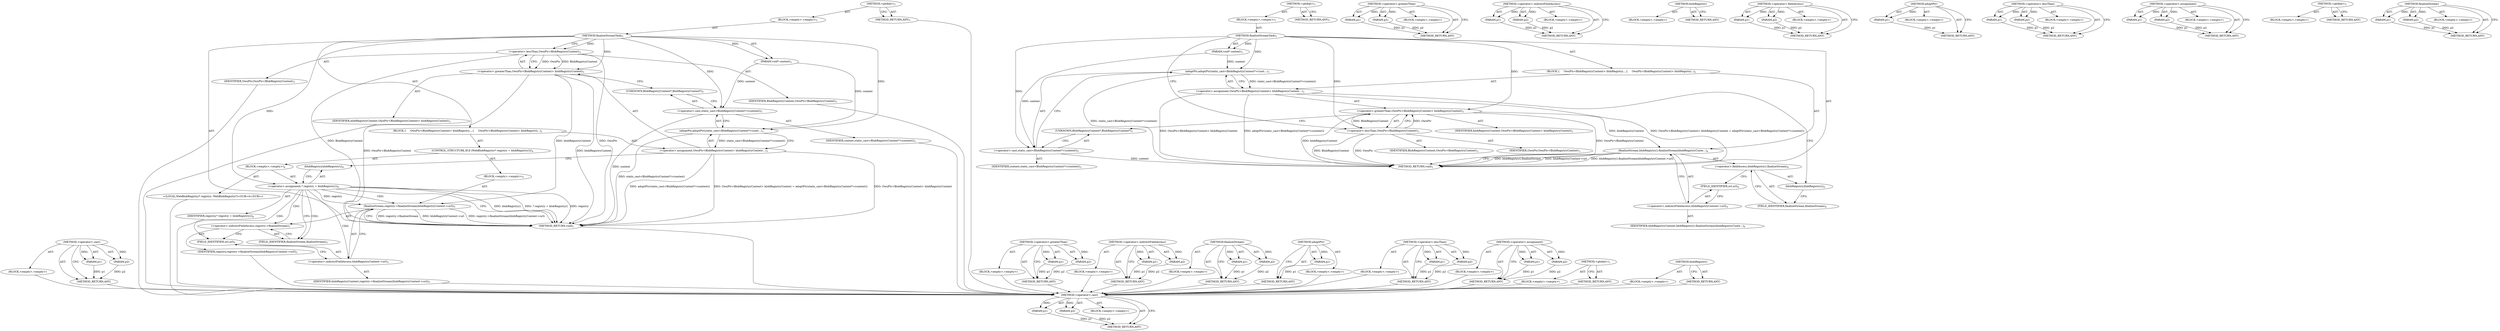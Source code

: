 digraph "blobRegistry" {
vulnerable_64 [label=<(METHOD,&lt;operator&gt;.cast)>];
vulnerable_65 [label=<(PARAM,p1)>];
vulnerable_66 [label=<(PARAM,p2)>];
vulnerable_67 [label=<(BLOCK,&lt;empty&gt;,&lt;empty&gt;)>];
vulnerable_68 [label=<(METHOD_RETURN,ANY)>];
vulnerable_6 [label=<(METHOD,&lt;global&gt;)<SUB>1</SUB>>];
vulnerable_7 [label=<(BLOCK,&lt;empty&gt;,&lt;empty&gt;)<SUB>1</SUB>>];
vulnerable_8 [label=<(METHOD,finalizeStreamTask)<SUB>1</SUB>>];
vulnerable_9 [label=<(PARAM,void* context)<SUB>1</SUB>>];
vulnerable_10 [label=<(BLOCK,{
     OwnPtr&lt;BlobRegistryContext&gt; blobRegistry...,{
     OwnPtr&lt;BlobRegistryContext&gt; blobRegistry...)<SUB>2</SUB>>];
vulnerable_11 [label=<(&lt;operator&gt;.assignment,OwnPtr&lt;BlobRegistryContext&gt; blobRegistryContext...)<SUB>3</SUB>>];
vulnerable_12 [label=<(&lt;operator&gt;.greaterThan,OwnPtr&lt;BlobRegistryContext&gt; blobRegistryContext)<SUB>3</SUB>>];
vulnerable_13 [label=<(&lt;operator&gt;.lessThan,OwnPtr&lt;BlobRegistryContext)<SUB>3</SUB>>];
vulnerable_14 [label=<(IDENTIFIER,OwnPtr,OwnPtr&lt;BlobRegistryContext)<SUB>3</SUB>>];
vulnerable_15 [label=<(IDENTIFIER,BlobRegistryContext,OwnPtr&lt;BlobRegistryContext)<SUB>3</SUB>>];
vulnerable_16 [label=<(IDENTIFIER,blobRegistryContext,OwnPtr&lt;BlobRegistryContext&gt; blobRegistryContext)<SUB>3</SUB>>];
vulnerable_17 [label=<(adoptPtr,adoptPtr(static_cast&lt;BlobRegistryContext*&gt;(cont...)<SUB>3</SUB>>];
vulnerable_18 [label=<(&lt;operator&gt;.cast,static_cast&lt;BlobRegistryContext*&gt;(context))<SUB>3</SUB>>];
vulnerable_19 [label=<(UNKNOWN,BlobRegistryContext*,BlobRegistryContext*)<SUB>3</SUB>>];
vulnerable_20 [label=<(IDENTIFIER,context,static_cast&lt;BlobRegistryContext*&gt;(context))<SUB>3</SUB>>];
vulnerable_21 [label=<(finalizeStream,blobRegistry().finalizeStream(blobRegistryConte...)<SUB>4</SUB>>];
vulnerable_22 [label=<(&lt;operator&gt;.fieldAccess,blobRegistry().finalizeStream)<SUB>4</SUB>>];
vulnerable_23 [label=<(blobRegistry,blobRegistry())<SUB>4</SUB>>];
vulnerable_24 [label=<(FIELD_IDENTIFIER,finalizeStream,finalizeStream)<SUB>4</SUB>>];
vulnerable_25 [label=<(&lt;operator&gt;.indirectFieldAccess,blobRegistryContext-&gt;url)<SUB>4</SUB>>];
vulnerable_26 [label=<(IDENTIFIER,blobRegistryContext,blobRegistry().finalizeStream(blobRegistryConte...)<SUB>4</SUB>>];
vulnerable_27 [label=<(FIELD_IDENTIFIER,url,url)<SUB>4</SUB>>];
vulnerable_28 [label=<(METHOD_RETURN,void)<SUB>1</SUB>>];
vulnerable_30 [label=<(METHOD_RETURN,ANY)<SUB>1</SUB>>];
vulnerable_50 [label=<(METHOD,&lt;operator&gt;.greaterThan)>];
vulnerable_51 [label=<(PARAM,p1)>];
vulnerable_52 [label=<(PARAM,p2)>];
vulnerable_53 [label=<(BLOCK,&lt;empty&gt;,&lt;empty&gt;)>];
vulnerable_54 [label=<(METHOD_RETURN,ANY)>];
vulnerable_82 [label=<(METHOD,&lt;operator&gt;.indirectFieldAccess)>];
vulnerable_83 [label=<(PARAM,p1)>];
vulnerable_84 [label=<(PARAM,p2)>];
vulnerable_85 [label=<(BLOCK,&lt;empty&gt;,&lt;empty&gt;)>];
vulnerable_86 [label=<(METHOD_RETURN,ANY)>];
vulnerable_79 [label=<(METHOD,blobRegistry)>];
vulnerable_80 [label=<(BLOCK,&lt;empty&gt;,&lt;empty&gt;)>];
vulnerable_81 [label=<(METHOD_RETURN,ANY)>];
vulnerable_74 [label=<(METHOD,&lt;operator&gt;.fieldAccess)>];
vulnerable_75 [label=<(PARAM,p1)>];
vulnerable_76 [label=<(PARAM,p2)>];
vulnerable_77 [label=<(BLOCK,&lt;empty&gt;,&lt;empty&gt;)>];
vulnerable_78 [label=<(METHOD_RETURN,ANY)>];
vulnerable_60 [label=<(METHOD,adoptPtr)>];
vulnerable_61 [label=<(PARAM,p1)>];
vulnerable_62 [label=<(BLOCK,&lt;empty&gt;,&lt;empty&gt;)>];
vulnerable_63 [label=<(METHOD_RETURN,ANY)>];
vulnerable_55 [label=<(METHOD,&lt;operator&gt;.lessThan)>];
vulnerable_56 [label=<(PARAM,p1)>];
vulnerable_57 [label=<(PARAM,p2)>];
vulnerable_58 [label=<(BLOCK,&lt;empty&gt;,&lt;empty&gt;)>];
vulnerable_59 [label=<(METHOD_RETURN,ANY)>];
vulnerable_45 [label=<(METHOD,&lt;operator&gt;.assignment)>];
vulnerable_46 [label=<(PARAM,p1)>];
vulnerable_47 [label=<(PARAM,p2)>];
vulnerable_48 [label=<(BLOCK,&lt;empty&gt;,&lt;empty&gt;)>];
vulnerable_49 [label=<(METHOD_RETURN,ANY)>];
vulnerable_39 [label=<(METHOD,&lt;global&gt;)<SUB>1</SUB>>];
vulnerable_40 [label=<(BLOCK,&lt;empty&gt;,&lt;empty&gt;)>];
vulnerable_41 [label=<(METHOD_RETURN,ANY)>];
vulnerable_69 [label=<(METHOD,finalizeStream)>];
vulnerable_70 [label=<(PARAM,p1)>];
vulnerable_71 [label=<(PARAM,p2)>];
vulnerable_72 [label=<(BLOCK,&lt;empty&gt;,&lt;empty&gt;)>];
vulnerable_73 [label=<(METHOD_RETURN,ANY)>];
fixed_73 [label=<(METHOD,&lt;operator&gt;.cast)>];
fixed_74 [label=<(PARAM,p1)>];
fixed_75 [label=<(PARAM,p2)>];
fixed_76 [label=<(BLOCK,&lt;empty&gt;,&lt;empty&gt;)>];
fixed_77 [label=<(METHOD_RETURN,ANY)>];
fixed_6 [label=<(METHOD,&lt;global&gt;)<SUB>1</SUB>>];
fixed_7 [label=<(BLOCK,&lt;empty&gt;,&lt;empty&gt;)<SUB>1</SUB>>];
fixed_8 [label=<(METHOD,finalizeStreamTask)<SUB>1</SUB>>];
fixed_9 [label=<(PARAM,void* context)<SUB>1</SUB>>];
fixed_10 [label=<(BLOCK,{
     OwnPtr&lt;BlobRegistryContext&gt; blobRegistry...,{
     OwnPtr&lt;BlobRegistryContext&gt; blobRegistry...)<SUB>2</SUB>>];
fixed_11 [label=<(&lt;operator&gt;.assignment,OwnPtr&lt;BlobRegistryContext&gt; blobRegistryContext...)<SUB>3</SUB>>];
fixed_12 [label=<(&lt;operator&gt;.greaterThan,OwnPtr&lt;BlobRegistryContext&gt; blobRegistryContext)<SUB>3</SUB>>];
fixed_13 [label=<(&lt;operator&gt;.lessThan,OwnPtr&lt;BlobRegistryContext)<SUB>3</SUB>>];
fixed_14 [label=<(IDENTIFIER,OwnPtr,OwnPtr&lt;BlobRegistryContext)<SUB>3</SUB>>];
fixed_15 [label=<(IDENTIFIER,BlobRegistryContext,OwnPtr&lt;BlobRegistryContext)<SUB>3</SUB>>];
fixed_16 [label=<(IDENTIFIER,blobRegistryContext,OwnPtr&lt;BlobRegistryContext&gt; blobRegistryContext)<SUB>3</SUB>>];
fixed_17 [label=<(adoptPtr,adoptPtr(static_cast&lt;BlobRegistryContext*&gt;(cont...)<SUB>3</SUB>>];
fixed_18 [label=<(&lt;operator&gt;.cast,static_cast&lt;BlobRegistryContext*&gt;(context))<SUB>3</SUB>>];
fixed_19 [label=<(UNKNOWN,BlobRegistryContext*,BlobRegistryContext*)<SUB>3</SUB>>];
fixed_20 [label=<(IDENTIFIER,context,static_cast&lt;BlobRegistryContext*&gt;(context))<SUB>3</SUB>>];
fixed_21 [label=<(CONTROL_STRUCTURE,IF,if (WebBlobRegistry* registry = blobRegistry()))<SUB>4</SUB>>];
fixed_22 [label=<(BLOCK,&lt;empty&gt;,&lt;empty&gt;)<SUB>4</SUB>>];
fixed_23 [label="<(LOCAL,WebBlobRegistry* registry: WebBlobRegistry*)<SUB>4</SUB>>"];
fixed_24 [label=<(&lt;operator&gt;.assignment,* registry = blobRegistry())<SUB>4</SUB>>];
fixed_25 [label=<(IDENTIFIER,registry,* registry = blobRegistry())<SUB>4</SUB>>];
fixed_26 [label=<(blobRegistry,blobRegistry())<SUB>4</SUB>>];
fixed_27 [label=<(BLOCK,&lt;empty&gt;,&lt;empty&gt;)<SUB>5</SUB>>];
fixed_28 [label=<(finalizeStream,registry-&gt;finalizeStream(blobRegistryContext-&gt;url))<SUB>5</SUB>>];
fixed_29 [label=<(&lt;operator&gt;.indirectFieldAccess,registry-&gt;finalizeStream)<SUB>5</SUB>>];
fixed_30 [label=<(IDENTIFIER,registry,registry-&gt;finalizeStream(blobRegistryContext-&gt;url))<SUB>5</SUB>>];
fixed_31 [label=<(FIELD_IDENTIFIER,finalizeStream,finalizeStream)<SUB>5</SUB>>];
fixed_32 [label=<(&lt;operator&gt;.indirectFieldAccess,blobRegistryContext-&gt;url)<SUB>5</SUB>>];
fixed_33 [label=<(IDENTIFIER,blobRegistryContext,registry-&gt;finalizeStream(blobRegistryContext-&gt;url))<SUB>5</SUB>>];
fixed_34 [label=<(FIELD_IDENTIFIER,url,url)<SUB>5</SUB>>];
fixed_35 [label=<(METHOD_RETURN,void)<SUB>1</SUB>>];
fixed_37 [label=<(METHOD_RETURN,ANY)<SUB>1</SUB>>];
fixed_59 [label=<(METHOD,&lt;operator&gt;.greaterThan)>];
fixed_60 [label=<(PARAM,p1)>];
fixed_61 [label=<(PARAM,p2)>];
fixed_62 [label=<(BLOCK,&lt;empty&gt;,&lt;empty&gt;)>];
fixed_63 [label=<(METHOD_RETURN,ANY)>];
fixed_86 [label=<(METHOD,&lt;operator&gt;.indirectFieldAccess)>];
fixed_87 [label=<(PARAM,p1)>];
fixed_88 [label=<(PARAM,p2)>];
fixed_89 [label=<(BLOCK,&lt;empty&gt;,&lt;empty&gt;)>];
fixed_90 [label=<(METHOD_RETURN,ANY)>];
fixed_81 [label=<(METHOD,finalizeStream)>];
fixed_82 [label=<(PARAM,p1)>];
fixed_83 [label=<(PARAM,p2)>];
fixed_84 [label=<(BLOCK,&lt;empty&gt;,&lt;empty&gt;)>];
fixed_85 [label=<(METHOD_RETURN,ANY)>];
fixed_69 [label=<(METHOD,adoptPtr)>];
fixed_70 [label=<(PARAM,p1)>];
fixed_71 [label=<(BLOCK,&lt;empty&gt;,&lt;empty&gt;)>];
fixed_72 [label=<(METHOD_RETURN,ANY)>];
fixed_64 [label=<(METHOD,&lt;operator&gt;.lessThan)>];
fixed_65 [label=<(PARAM,p1)>];
fixed_66 [label=<(PARAM,p2)>];
fixed_67 [label=<(BLOCK,&lt;empty&gt;,&lt;empty&gt;)>];
fixed_68 [label=<(METHOD_RETURN,ANY)>];
fixed_54 [label=<(METHOD,&lt;operator&gt;.assignment)>];
fixed_55 [label=<(PARAM,p1)>];
fixed_56 [label=<(PARAM,p2)>];
fixed_57 [label=<(BLOCK,&lt;empty&gt;,&lt;empty&gt;)>];
fixed_58 [label=<(METHOD_RETURN,ANY)>];
fixed_48 [label=<(METHOD,&lt;global&gt;)<SUB>1</SUB>>];
fixed_49 [label=<(BLOCK,&lt;empty&gt;,&lt;empty&gt;)>];
fixed_50 [label=<(METHOD_RETURN,ANY)>];
fixed_78 [label=<(METHOD,blobRegistry)>];
fixed_79 [label=<(BLOCK,&lt;empty&gt;,&lt;empty&gt;)>];
fixed_80 [label=<(METHOD_RETURN,ANY)>];
vulnerable_64 -> vulnerable_65  [key=0, label="AST: "];
vulnerable_64 -> vulnerable_65  [key=1, label="DDG: "];
vulnerable_64 -> vulnerable_67  [key=0, label="AST: "];
vulnerable_64 -> vulnerable_66  [key=0, label="AST: "];
vulnerable_64 -> vulnerable_66  [key=1, label="DDG: "];
vulnerable_64 -> vulnerable_68  [key=0, label="AST: "];
vulnerable_64 -> vulnerable_68  [key=1, label="CFG: "];
vulnerable_65 -> vulnerable_68  [key=0, label="DDG: p1"];
vulnerable_66 -> vulnerable_68  [key=0, label="DDG: p2"];
vulnerable_6 -> vulnerable_7  [key=0, label="AST: "];
vulnerable_6 -> vulnerable_30  [key=0, label="AST: "];
vulnerable_6 -> vulnerable_30  [key=1, label="CFG: "];
vulnerable_7 -> vulnerable_8  [key=0, label="AST: "];
vulnerable_8 -> vulnerable_9  [key=0, label="AST: "];
vulnerable_8 -> vulnerable_9  [key=1, label="DDG: "];
vulnerable_8 -> vulnerable_10  [key=0, label="AST: "];
vulnerable_8 -> vulnerable_28  [key=0, label="AST: "];
vulnerable_8 -> vulnerable_13  [key=0, label="CFG: "];
vulnerable_8 -> vulnerable_13  [key=1, label="DDG: "];
vulnerable_8 -> vulnerable_12  [key=0, label="DDG: "];
vulnerable_8 -> vulnerable_17  [key=0, label="DDG: "];
vulnerable_8 -> vulnerable_18  [key=0, label="DDG: "];
vulnerable_9 -> vulnerable_17  [key=0, label="DDG: context"];
vulnerable_9 -> vulnerable_18  [key=0, label="DDG: context"];
vulnerable_10 -> vulnerable_11  [key=0, label="AST: "];
vulnerable_10 -> vulnerable_21  [key=0, label="AST: "];
vulnerable_11 -> vulnerable_12  [key=0, label="AST: "];
vulnerable_11 -> vulnerable_17  [key=0, label="AST: "];
vulnerable_11 -> vulnerable_23  [key=0, label="CFG: "];
vulnerable_11 -> vulnerable_28  [key=0, label="DDG: OwnPtr&lt;BlobRegistryContext&gt; blobRegistryContext"];
vulnerable_11 -> vulnerable_28  [key=1, label="DDG: adoptPtr(static_cast&lt;BlobRegistryContext*&gt;(context))"];
vulnerable_11 -> vulnerable_28  [key=2, label="DDG: OwnPtr&lt;BlobRegistryContext&gt; blobRegistryContext = adoptPtr(static_cast&lt;BlobRegistryContext*&gt;(context))"];
vulnerable_12 -> vulnerable_13  [key=0, label="AST: "];
vulnerable_12 -> vulnerable_16  [key=0, label="AST: "];
vulnerable_12 -> vulnerable_19  [key=0, label="CFG: "];
vulnerable_12 -> vulnerable_28  [key=0, label="DDG: OwnPtr&lt;BlobRegistryContext"];
vulnerable_12 -> vulnerable_28  [key=1, label="DDG: blobRegistryContext"];
vulnerable_12 -> vulnerable_21  [key=0, label="DDG: blobRegistryContext"];
vulnerable_13 -> vulnerable_14  [key=0, label="AST: "];
vulnerable_13 -> vulnerable_15  [key=0, label="AST: "];
vulnerable_13 -> vulnerable_12  [key=0, label="CFG: "];
vulnerable_13 -> vulnerable_12  [key=1, label="DDG: OwnPtr"];
vulnerable_13 -> vulnerable_12  [key=2, label="DDG: BlobRegistryContext"];
vulnerable_13 -> vulnerable_28  [key=0, label="DDG: BlobRegistryContext"];
vulnerable_13 -> vulnerable_28  [key=1, label="DDG: OwnPtr"];
vulnerable_17 -> vulnerable_18  [key=0, label="AST: "];
vulnerable_17 -> vulnerable_11  [key=0, label="CFG: "];
vulnerable_17 -> vulnerable_11  [key=1, label="DDG: static_cast&lt;BlobRegistryContext*&gt;(context)"];
vulnerable_17 -> vulnerable_28  [key=0, label="DDG: static_cast&lt;BlobRegistryContext*&gt;(context)"];
vulnerable_18 -> vulnerable_19  [key=0, label="AST: "];
vulnerable_18 -> vulnerable_20  [key=0, label="AST: "];
vulnerable_18 -> vulnerable_17  [key=0, label="CFG: "];
vulnerable_18 -> vulnerable_28  [key=0, label="DDG: context"];
vulnerable_19 -> vulnerable_18  [key=0, label="CFG: "];
vulnerable_21 -> vulnerable_22  [key=0, label="AST: "];
vulnerable_21 -> vulnerable_25  [key=0, label="AST: "];
vulnerable_21 -> vulnerable_28  [key=0, label="CFG: "];
vulnerable_21 -> vulnerable_28  [key=1, label="DDG: blobRegistry().finalizeStream"];
vulnerable_21 -> vulnerable_28  [key=2, label="DDG: blobRegistryContext-&gt;url"];
vulnerable_21 -> vulnerable_28  [key=3, label="DDG: blobRegistry().finalizeStream(blobRegistryContext-&gt;url)"];
vulnerable_22 -> vulnerable_23  [key=0, label="AST: "];
vulnerable_22 -> vulnerable_24  [key=0, label="AST: "];
vulnerable_22 -> vulnerable_27  [key=0, label="CFG: "];
vulnerable_23 -> vulnerable_24  [key=0, label="CFG: "];
vulnerable_24 -> vulnerable_22  [key=0, label="CFG: "];
vulnerable_25 -> vulnerable_26  [key=0, label="AST: "];
vulnerable_25 -> vulnerable_27  [key=0, label="AST: "];
vulnerable_25 -> vulnerable_21  [key=0, label="CFG: "];
vulnerable_27 -> vulnerable_25  [key=0, label="CFG: "];
vulnerable_50 -> vulnerable_51  [key=0, label="AST: "];
vulnerable_50 -> vulnerable_51  [key=1, label="DDG: "];
vulnerable_50 -> vulnerable_53  [key=0, label="AST: "];
vulnerable_50 -> vulnerable_52  [key=0, label="AST: "];
vulnerable_50 -> vulnerable_52  [key=1, label="DDG: "];
vulnerable_50 -> vulnerable_54  [key=0, label="AST: "];
vulnerable_50 -> vulnerable_54  [key=1, label="CFG: "];
vulnerable_51 -> vulnerable_54  [key=0, label="DDG: p1"];
vulnerable_52 -> vulnerable_54  [key=0, label="DDG: p2"];
vulnerable_82 -> vulnerable_83  [key=0, label="AST: "];
vulnerable_82 -> vulnerable_83  [key=1, label="DDG: "];
vulnerable_82 -> vulnerable_85  [key=0, label="AST: "];
vulnerable_82 -> vulnerable_84  [key=0, label="AST: "];
vulnerable_82 -> vulnerable_84  [key=1, label="DDG: "];
vulnerable_82 -> vulnerable_86  [key=0, label="AST: "];
vulnerable_82 -> vulnerable_86  [key=1, label="CFG: "];
vulnerable_83 -> vulnerable_86  [key=0, label="DDG: p1"];
vulnerable_84 -> vulnerable_86  [key=0, label="DDG: p2"];
vulnerable_79 -> vulnerable_80  [key=0, label="AST: "];
vulnerable_79 -> vulnerable_81  [key=0, label="AST: "];
vulnerable_79 -> vulnerable_81  [key=1, label="CFG: "];
vulnerable_74 -> vulnerable_75  [key=0, label="AST: "];
vulnerable_74 -> vulnerable_75  [key=1, label="DDG: "];
vulnerable_74 -> vulnerable_77  [key=0, label="AST: "];
vulnerable_74 -> vulnerable_76  [key=0, label="AST: "];
vulnerable_74 -> vulnerable_76  [key=1, label="DDG: "];
vulnerable_74 -> vulnerable_78  [key=0, label="AST: "];
vulnerable_74 -> vulnerable_78  [key=1, label="CFG: "];
vulnerable_75 -> vulnerable_78  [key=0, label="DDG: p1"];
vulnerable_76 -> vulnerable_78  [key=0, label="DDG: p2"];
vulnerable_60 -> vulnerable_61  [key=0, label="AST: "];
vulnerable_60 -> vulnerable_61  [key=1, label="DDG: "];
vulnerable_60 -> vulnerable_62  [key=0, label="AST: "];
vulnerable_60 -> vulnerable_63  [key=0, label="AST: "];
vulnerable_60 -> vulnerable_63  [key=1, label="CFG: "];
vulnerable_61 -> vulnerable_63  [key=0, label="DDG: p1"];
vulnerable_55 -> vulnerable_56  [key=0, label="AST: "];
vulnerable_55 -> vulnerable_56  [key=1, label="DDG: "];
vulnerable_55 -> vulnerable_58  [key=0, label="AST: "];
vulnerable_55 -> vulnerable_57  [key=0, label="AST: "];
vulnerable_55 -> vulnerable_57  [key=1, label="DDG: "];
vulnerable_55 -> vulnerable_59  [key=0, label="AST: "];
vulnerable_55 -> vulnerable_59  [key=1, label="CFG: "];
vulnerable_56 -> vulnerable_59  [key=0, label="DDG: p1"];
vulnerable_57 -> vulnerable_59  [key=0, label="DDG: p2"];
vulnerable_45 -> vulnerable_46  [key=0, label="AST: "];
vulnerable_45 -> vulnerable_46  [key=1, label="DDG: "];
vulnerable_45 -> vulnerable_48  [key=0, label="AST: "];
vulnerable_45 -> vulnerable_47  [key=0, label="AST: "];
vulnerable_45 -> vulnerable_47  [key=1, label="DDG: "];
vulnerable_45 -> vulnerable_49  [key=0, label="AST: "];
vulnerable_45 -> vulnerable_49  [key=1, label="CFG: "];
vulnerable_46 -> vulnerable_49  [key=0, label="DDG: p1"];
vulnerable_47 -> vulnerable_49  [key=0, label="DDG: p2"];
vulnerable_39 -> vulnerable_40  [key=0, label="AST: "];
vulnerable_39 -> vulnerable_41  [key=0, label="AST: "];
vulnerable_39 -> vulnerable_41  [key=1, label="CFG: "];
vulnerable_69 -> vulnerable_70  [key=0, label="AST: "];
vulnerable_69 -> vulnerable_70  [key=1, label="DDG: "];
vulnerable_69 -> vulnerable_72  [key=0, label="AST: "];
vulnerable_69 -> vulnerable_71  [key=0, label="AST: "];
vulnerable_69 -> vulnerable_71  [key=1, label="DDG: "];
vulnerable_69 -> vulnerable_73  [key=0, label="AST: "];
vulnerable_69 -> vulnerable_73  [key=1, label="CFG: "];
vulnerable_70 -> vulnerable_73  [key=0, label="DDG: p1"];
vulnerable_71 -> vulnerable_73  [key=0, label="DDG: p2"];
fixed_73 -> fixed_74  [key=0, label="AST: "];
fixed_73 -> fixed_74  [key=1, label="DDG: "];
fixed_73 -> fixed_76  [key=0, label="AST: "];
fixed_73 -> fixed_75  [key=0, label="AST: "];
fixed_73 -> fixed_75  [key=1, label="DDG: "];
fixed_73 -> fixed_77  [key=0, label="AST: "];
fixed_73 -> fixed_77  [key=1, label="CFG: "];
fixed_74 -> fixed_77  [key=0, label="DDG: p1"];
fixed_75 -> fixed_77  [key=0, label="DDG: p2"];
fixed_76 -> vulnerable_64  [key=0];
fixed_77 -> vulnerable_64  [key=0];
fixed_6 -> fixed_7  [key=0, label="AST: "];
fixed_6 -> fixed_37  [key=0, label="AST: "];
fixed_6 -> fixed_37  [key=1, label="CFG: "];
fixed_7 -> fixed_8  [key=0, label="AST: "];
fixed_8 -> fixed_9  [key=0, label="AST: "];
fixed_8 -> fixed_9  [key=1, label="DDG: "];
fixed_8 -> fixed_10  [key=0, label="AST: "];
fixed_8 -> fixed_35  [key=0, label="AST: "];
fixed_8 -> fixed_13  [key=0, label="CFG: "];
fixed_8 -> fixed_13  [key=1, label="DDG: "];
fixed_8 -> fixed_12  [key=0, label="DDG: "];
fixed_8 -> fixed_17  [key=0, label="DDG: "];
fixed_8 -> fixed_24  [key=0, label="DDG: "];
fixed_8 -> fixed_18  [key=0, label="DDG: "];
fixed_9 -> fixed_17  [key=0, label="DDG: context"];
fixed_9 -> fixed_18  [key=0, label="DDG: context"];
fixed_10 -> fixed_11  [key=0, label="AST: "];
fixed_10 -> fixed_21  [key=0, label="AST: "];
fixed_11 -> fixed_12  [key=0, label="AST: "];
fixed_11 -> fixed_17  [key=0, label="AST: "];
fixed_11 -> fixed_26  [key=0, label="CFG: "];
fixed_11 -> fixed_35  [key=0, label="DDG: OwnPtr&lt;BlobRegistryContext&gt; blobRegistryContext"];
fixed_11 -> fixed_35  [key=1, label="DDG: adoptPtr(static_cast&lt;BlobRegistryContext*&gt;(context))"];
fixed_11 -> fixed_35  [key=2, label="DDG: OwnPtr&lt;BlobRegistryContext&gt; blobRegistryContext = adoptPtr(static_cast&lt;BlobRegistryContext*&gt;(context))"];
fixed_12 -> fixed_13  [key=0, label="AST: "];
fixed_12 -> fixed_16  [key=0, label="AST: "];
fixed_12 -> fixed_19  [key=0, label="CFG: "];
fixed_12 -> fixed_35  [key=0, label="DDG: OwnPtr&lt;BlobRegistryContext"];
fixed_12 -> fixed_35  [key=1, label="DDG: blobRegistryContext"];
fixed_12 -> fixed_28  [key=0, label="DDG: blobRegistryContext"];
fixed_13 -> fixed_14  [key=0, label="AST: "];
fixed_13 -> fixed_15  [key=0, label="AST: "];
fixed_13 -> fixed_12  [key=0, label="CFG: "];
fixed_13 -> fixed_12  [key=1, label="DDG: OwnPtr"];
fixed_13 -> fixed_12  [key=2, label="DDG: BlobRegistryContext"];
fixed_13 -> fixed_35  [key=0, label="DDG: BlobRegistryContext"];
fixed_13 -> fixed_35  [key=1, label="DDG: OwnPtr"];
fixed_14 -> vulnerable_64  [key=0];
fixed_15 -> vulnerable_64  [key=0];
fixed_16 -> vulnerable_64  [key=0];
fixed_17 -> fixed_18  [key=0, label="AST: "];
fixed_17 -> fixed_11  [key=0, label="CFG: "];
fixed_17 -> fixed_11  [key=1, label="DDG: static_cast&lt;BlobRegistryContext*&gt;(context)"];
fixed_17 -> fixed_35  [key=0, label="DDG: static_cast&lt;BlobRegistryContext*&gt;(context)"];
fixed_18 -> fixed_19  [key=0, label="AST: "];
fixed_18 -> fixed_20  [key=0, label="AST: "];
fixed_18 -> fixed_17  [key=0, label="CFG: "];
fixed_18 -> fixed_35  [key=0, label="DDG: context"];
fixed_19 -> fixed_18  [key=0, label="CFG: "];
fixed_20 -> vulnerable_64  [key=0];
fixed_21 -> fixed_22  [key=0, label="AST: "];
fixed_21 -> fixed_27  [key=0, label="AST: "];
fixed_22 -> fixed_23  [key=0, label="AST: "];
fixed_22 -> fixed_24  [key=0, label="AST: "];
fixed_23 -> vulnerable_64  [key=0];
fixed_24 -> fixed_25  [key=0, label="AST: "];
fixed_24 -> fixed_26  [key=0, label="AST: "];
fixed_24 -> fixed_35  [key=0, label="CFG: "];
fixed_24 -> fixed_35  [key=1, label="DDG: registry"];
fixed_24 -> fixed_35  [key=2, label="DDG: blobRegistry()"];
fixed_24 -> fixed_35  [key=3, label="DDG: * registry = blobRegistry()"];
fixed_24 -> fixed_31  [key=0, label="CFG: "];
fixed_24 -> fixed_31  [key=1, label="CDG: "];
fixed_24 -> fixed_28  [key=0, label="DDG: registry"];
fixed_24 -> fixed_28  [key=1, label="CDG: "];
fixed_24 -> fixed_29  [key=0, label="CDG: "];
fixed_24 -> fixed_34  [key=0, label="CDG: "];
fixed_24 -> fixed_32  [key=0, label="CDG: "];
fixed_25 -> vulnerable_64  [key=0];
fixed_26 -> fixed_24  [key=0, label="CFG: "];
fixed_27 -> fixed_28  [key=0, label="AST: "];
fixed_28 -> fixed_29  [key=0, label="AST: "];
fixed_28 -> fixed_32  [key=0, label="AST: "];
fixed_28 -> fixed_35  [key=0, label="CFG: "];
fixed_28 -> fixed_35  [key=1, label="DDG: registry-&gt;finalizeStream"];
fixed_28 -> fixed_35  [key=2, label="DDG: blobRegistryContext-&gt;url"];
fixed_28 -> fixed_35  [key=3, label="DDG: registry-&gt;finalizeStream(blobRegistryContext-&gt;url)"];
fixed_29 -> fixed_30  [key=0, label="AST: "];
fixed_29 -> fixed_31  [key=0, label="AST: "];
fixed_29 -> fixed_34  [key=0, label="CFG: "];
fixed_30 -> vulnerable_64  [key=0];
fixed_31 -> fixed_29  [key=0, label="CFG: "];
fixed_32 -> fixed_33  [key=0, label="AST: "];
fixed_32 -> fixed_34  [key=0, label="AST: "];
fixed_32 -> fixed_28  [key=0, label="CFG: "];
fixed_33 -> vulnerable_64  [key=0];
fixed_34 -> fixed_32  [key=0, label="CFG: "];
fixed_35 -> vulnerable_64  [key=0];
fixed_37 -> vulnerable_64  [key=0];
fixed_59 -> fixed_60  [key=0, label="AST: "];
fixed_59 -> fixed_60  [key=1, label="DDG: "];
fixed_59 -> fixed_62  [key=0, label="AST: "];
fixed_59 -> fixed_61  [key=0, label="AST: "];
fixed_59 -> fixed_61  [key=1, label="DDG: "];
fixed_59 -> fixed_63  [key=0, label="AST: "];
fixed_59 -> fixed_63  [key=1, label="CFG: "];
fixed_60 -> fixed_63  [key=0, label="DDG: p1"];
fixed_61 -> fixed_63  [key=0, label="DDG: p2"];
fixed_62 -> vulnerable_64  [key=0];
fixed_63 -> vulnerable_64  [key=0];
fixed_86 -> fixed_87  [key=0, label="AST: "];
fixed_86 -> fixed_87  [key=1, label="DDG: "];
fixed_86 -> fixed_89  [key=0, label="AST: "];
fixed_86 -> fixed_88  [key=0, label="AST: "];
fixed_86 -> fixed_88  [key=1, label="DDG: "];
fixed_86 -> fixed_90  [key=0, label="AST: "];
fixed_86 -> fixed_90  [key=1, label="CFG: "];
fixed_87 -> fixed_90  [key=0, label="DDG: p1"];
fixed_88 -> fixed_90  [key=0, label="DDG: p2"];
fixed_89 -> vulnerable_64  [key=0];
fixed_90 -> vulnerable_64  [key=0];
fixed_81 -> fixed_82  [key=0, label="AST: "];
fixed_81 -> fixed_82  [key=1, label="DDG: "];
fixed_81 -> fixed_84  [key=0, label="AST: "];
fixed_81 -> fixed_83  [key=0, label="AST: "];
fixed_81 -> fixed_83  [key=1, label="DDG: "];
fixed_81 -> fixed_85  [key=0, label="AST: "];
fixed_81 -> fixed_85  [key=1, label="CFG: "];
fixed_82 -> fixed_85  [key=0, label="DDG: p1"];
fixed_83 -> fixed_85  [key=0, label="DDG: p2"];
fixed_84 -> vulnerable_64  [key=0];
fixed_85 -> vulnerable_64  [key=0];
fixed_69 -> fixed_70  [key=0, label="AST: "];
fixed_69 -> fixed_70  [key=1, label="DDG: "];
fixed_69 -> fixed_71  [key=0, label="AST: "];
fixed_69 -> fixed_72  [key=0, label="AST: "];
fixed_69 -> fixed_72  [key=1, label="CFG: "];
fixed_70 -> fixed_72  [key=0, label="DDG: p1"];
fixed_71 -> vulnerable_64  [key=0];
fixed_72 -> vulnerable_64  [key=0];
fixed_64 -> fixed_65  [key=0, label="AST: "];
fixed_64 -> fixed_65  [key=1, label="DDG: "];
fixed_64 -> fixed_67  [key=0, label="AST: "];
fixed_64 -> fixed_66  [key=0, label="AST: "];
fixed_64 -> fixed_66  [key=1, label="DDG: "];
fixed_64 -> fixed_68  [key=0, label="AST: "];
fixed_64 -> fixed_68  [key=1, label="CFG: "];
fixed_65 -> fixed_68  [key=0, label="DDG: p1"];
fixed_66 -> fixed_68  [key=0, label="DDG: p2"];
fixed_67 -> vulnerable_64  [key=0];
fixed_68 -> vulnerable_64  [key=0];
fixed_54 -> fixed_55  [key=0, label="AST: "];
fixed_54 -> fixed_55  [key=1, label="DDG: "];
fixed_54 -> fixed_57  [key=0, label="AST: "];
fixed_54 -> fixed_56  [key=0, label="AST: "];
fixed_54 -> fixed_56  [key=1, label="DDG: "];
fixed_54 -> fixed_58  [key=0, label="AST: "];
fixed_54 -> fixed_58  [key=1, label="CFG: "];
fixed_55 -> fixed_58  [key=0, label="DDG: p1"];
fixed_56 -> fixed_58  [key=0, label="DDG: p2"];
fixed_57 -> vulnerable_64  [key=0];
fixed_58 -> vulnerable_64  [key=0];
fixed_48 -> fixed_49  [key=0, label="AST: "];
fixed_48 -> fixed_50  [key=0, label="AST: "];
fixed_48 -> fixed_50  [key=1, label="CFG: "];
fixed_49 -> vulnerable_64  [key=0];
fixed_50 -> vulnerable_64  [key=0];
fixed_78 -> fixed_79  [key=0, label="AST: "];
fixed_78 -> fixed_80  [key=0, label="AST: "];
fixed_78 -> fixed_80  [key=1, label="CFG: "];
fixed_79 -> vulnerable_64  [key=0];
fixed_80 -> vulnerable_64  [key=0];
}
